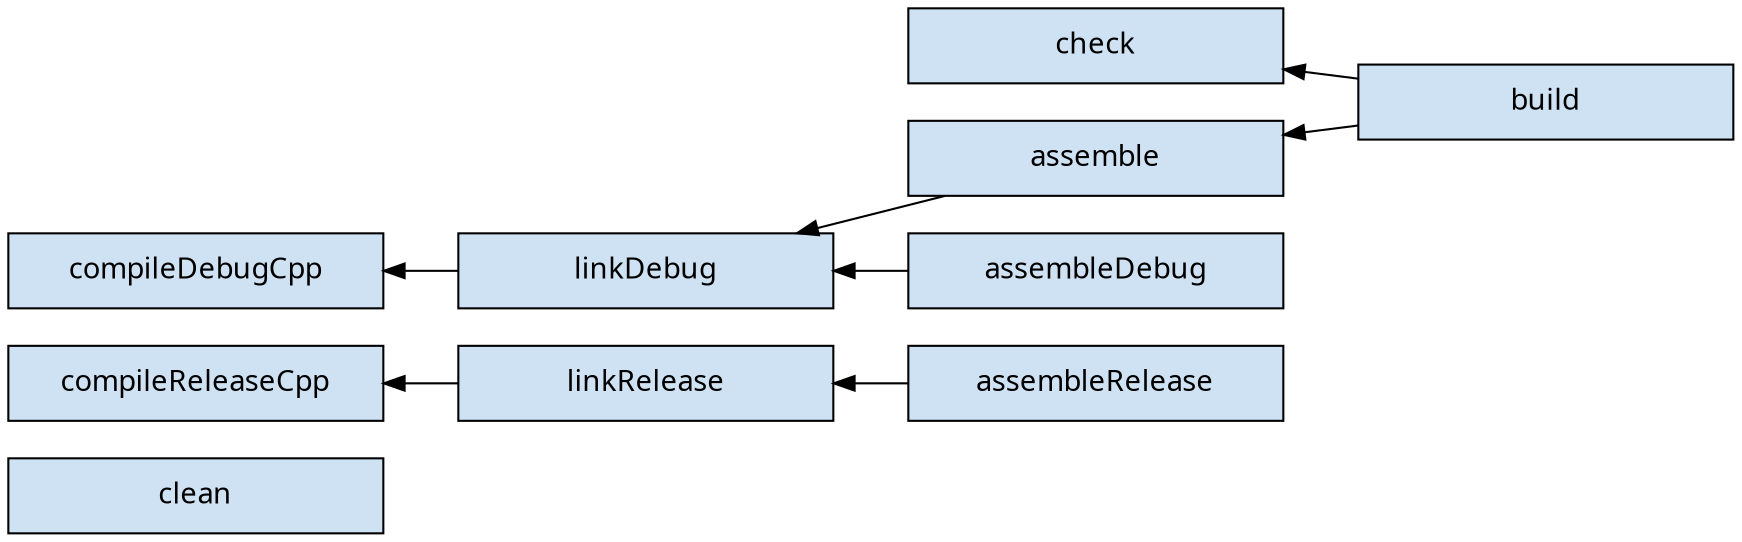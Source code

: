 // Copyright 2018 the original author or authors.
//
// Licensed under the Apache License, Version 2.0 (the "License");
// you may not use this file except in compliance with the License.
// You may obtain a copy of the License at
//
//      http://www.apache.org/licenses/LICENSE-2.0
//
// Unless required by applicable law or agreed to in writing, software
// distributed under the License is distributed on an "AS IS" BASIS,
// WITHOUT WARRANTIES OR CONDITIONS OF ANY KIND, either express or implied.
// See the License for the specific language governing permissions and
// limitations under the License.

// dot -Tpng subprojects/docs/src/docs/userguide/img/cpp-application-task-graph.dot > subprojects/docs/src/docs/userguide/img/cpp-application-task-graph.png
digraph cppApplicationTaskGraph {
  graph [ dpi = 100, fontname="Sans"];
  node [fontname = "Sans"];
  edge [fontname = "Sans"];
  node [shape=rectangle, fixedsize=true, width=2.5, height=0.5];
  node [style=filled, fillcolor="#cfe2f3"]
  rankdir=LR

  compileDebugCpp -> linkDebug -> assemble -> build [dir=back]
  linkDebug -> assembleDebug [dir=back]
  check -> build [dir=back]
  compileReleaseCpp -> linkRelease -> assembleRelease [dir=back]
  clean

  // Ensure ordering
  compileDebugCpp -> compileReleaseCpp -> clean [style=invis]
  {rank=same compileDebugCpp compileReleaseCpp clean}

  check -> assemble -> assembleDebug -> assembleRelease [style=invis]
  {rank=same check assemble assembleDebug assembleRelease}
}